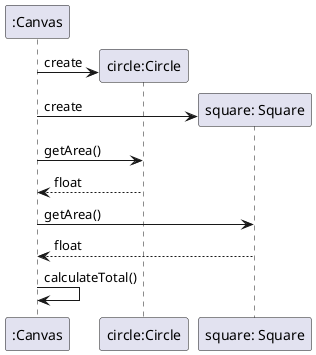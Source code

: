 @startuml
'https://plantuml.com/sequence-diagram

":Canvas" -> "circle:Circle" ** : create
":Canvas" -> "square: Square" ** : create
":Canvas" -> "circle:Circle" : getArea()
":Canvas" <-- "circle:Circle" : float
":Canvas" -> "square: Square" : getArea()
":Canvas" <-- "square: Square" : float
":Canvas" -> ":Canvas": calculateTotal()

@enduml